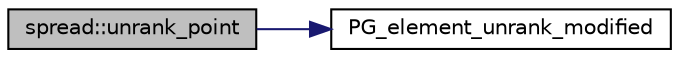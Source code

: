 digraph "spread::unrank_point"
{
  edge [fontname="Helvetica",fontsize="10",labelfontname="Helvetica",labelfontsize="10"];
  node [fontname="Helvetica",fontsize="10",shape=record];
  rankdir="LR";
  Node3485 [label="spread::unrank_point",height=0.2,width=0.4,color="black", fillcolor="grey75", style="filled", fontcolor="black"];
  Node3485 -> Node3486 [color="midnightblue",fontsize="10",style="solid",fontname="Helvetica"];
  Node3486 [label="PG_element_unrank_modified",height=0.2,width=0.4,color="black", fillcolor="white", style="filled",URL="$d4/d67/geometry_8h.html#a83ae9b605d496f6a90345303f6efae64"];
}
